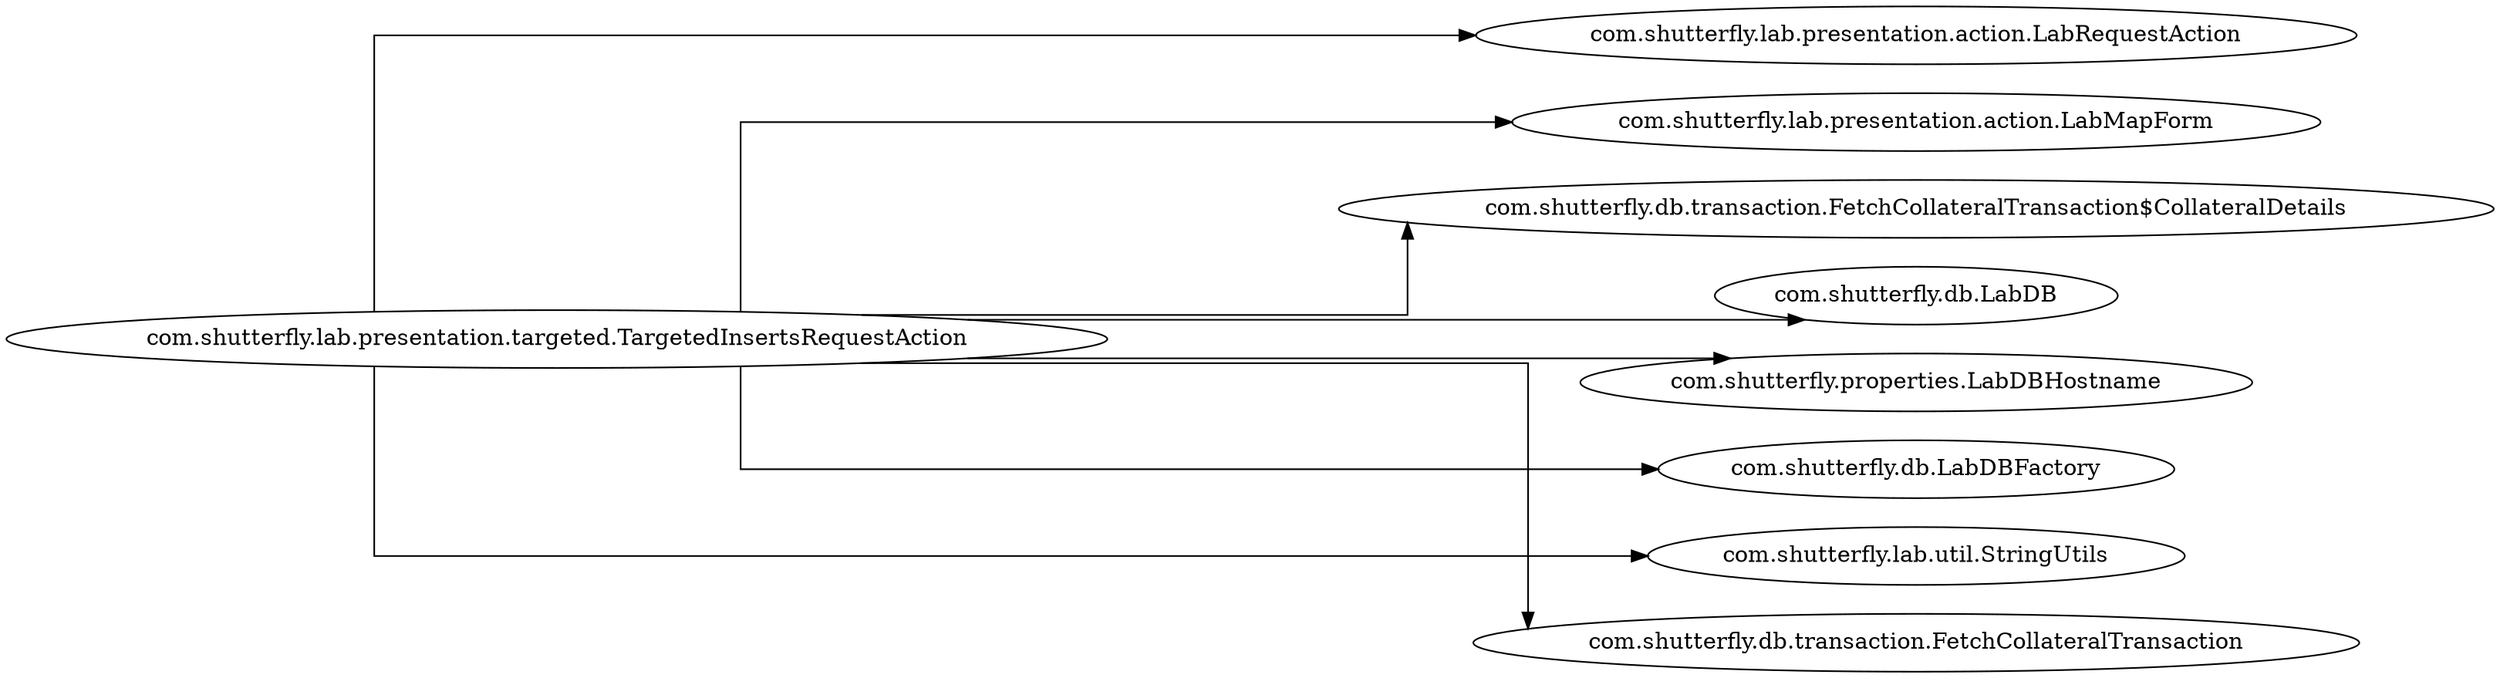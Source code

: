 digraph dependencyGraph {
 concentrate=true;
 rankdir="LR"; 
ranksep="2.0";
"com.shutterfly.lab.presentation.targeted.TargetedInsertsRequestAction"; 
"com.shutterfly.lab.presentation.targeted.TargetedInsertsRequestAction"->"com.shutterfly.lab.presentation.action.LabRequestAction";
"com.shutterfly.lab.presentation.targeted.TargetedInsertsRequestAction"->"com.shutterfly.lab.presentation.action.LabMapForm";
"com.shutterfly.lab.presentation.targeted.TargetedInsertsRequestAction"->"com.shutterfly.db.transaction.FetchCollateralTransaction$CollateralDetails";
"com.shutterfly.lab.presentation.targeted.TargetedInsertsRequestAction"->"com.shutterfly.db.LabDB";
"com.shutterfly.lab.presentation.targeted.TargetedInsertsRequestAction"->"com.shutterfly.properties.LabDBHostname";
"com.shutterfly.lab.presentation.targeted.TargetedInsertsRequestAction"->"com.shutterfly.db.LabDBFactory";
"com.shutterfly.lab.presentation.targeted.TargetedInsertsRequestAction"->"com.shutterfly.lab.util.StringUtils";
"com.shutterfly.lab.presentation.targeted.TargetedInsertsRequestAction"->"com.shutterfly.db.transaction.FetchCollateralTransaction";
splines="ortho";
}